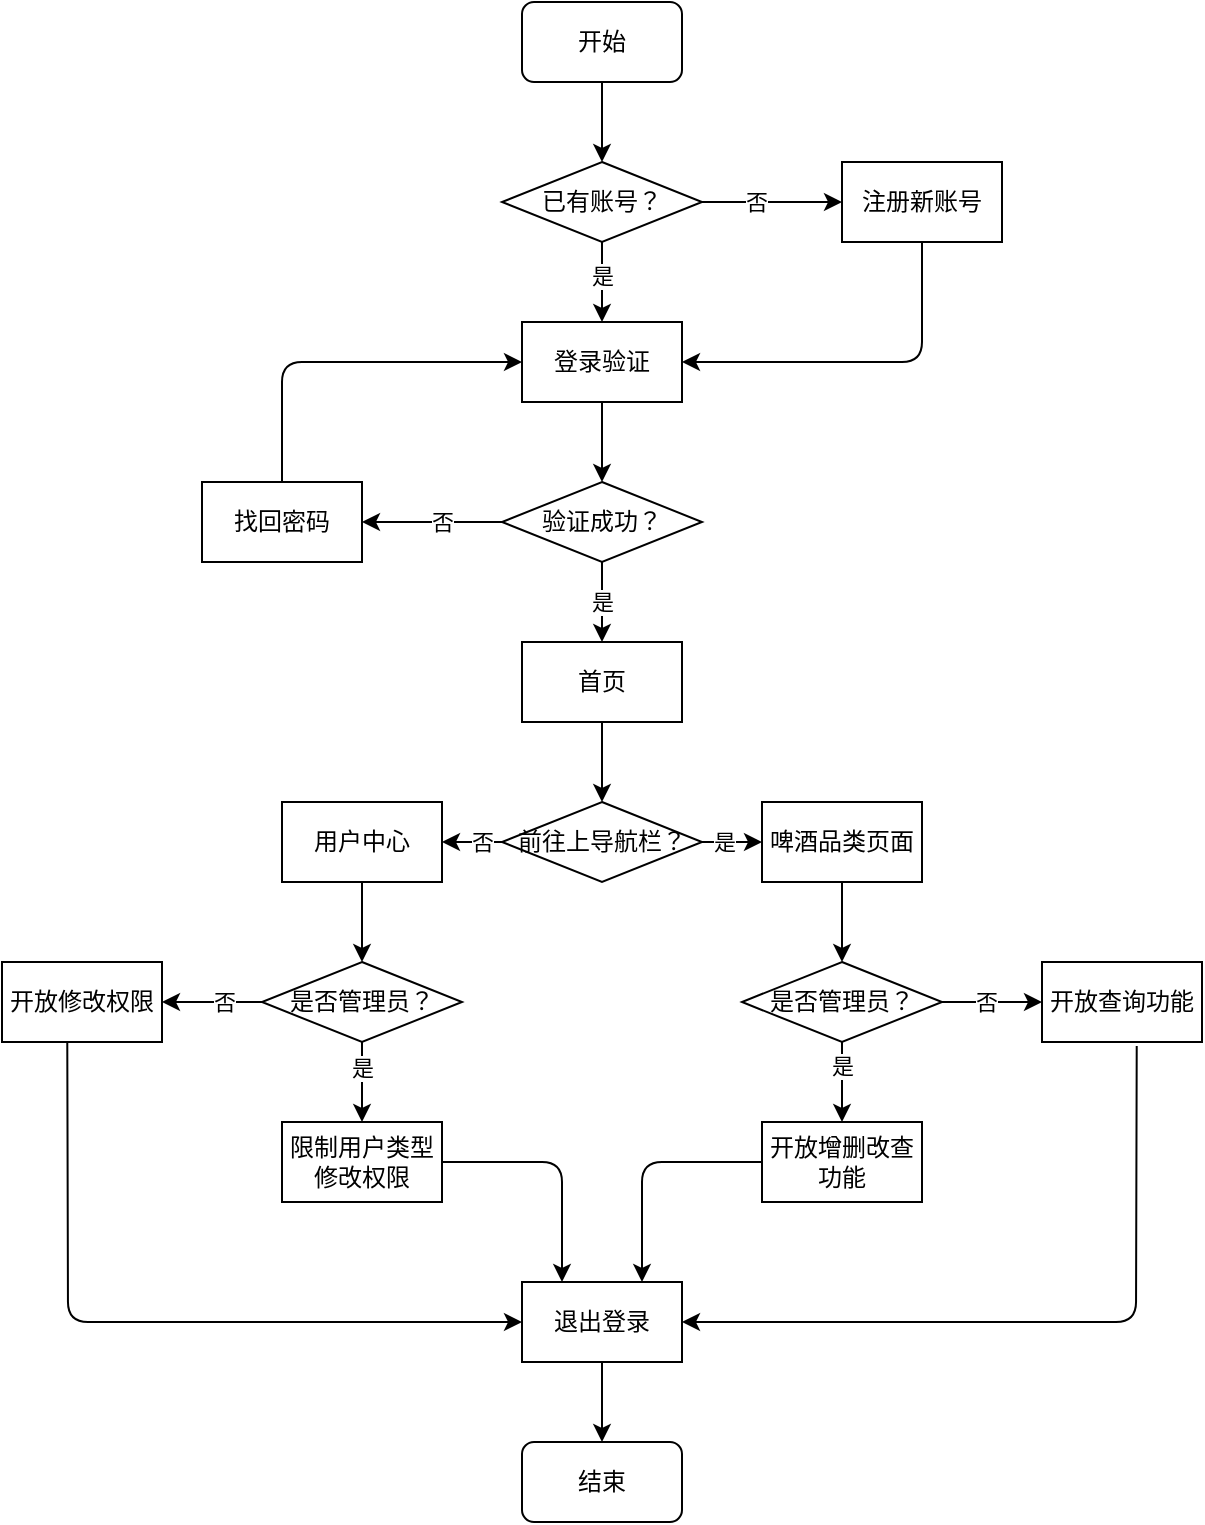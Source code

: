 <mxfile>
    <diagram id="m_1sNeWEwyj05sWqpAfC" name="第 1 页">
        <mxGraphModel dx="746" dy="427" grid="0" gridSize="10" guides="1" tooltips="1" connect="1" arrows="1" fold="1" page="0" pageScale="1" pageWidth="827" pageHeight="1169" math="0" shadow="0">
            <root>
                <mxCell id="0"/>
                <mxCell id="1" parent="0"/>
                <mxCell id="2" value="开始" style="rounded=1;whiteSpace=wrap;html=1;" parent="1" vertex="1">
                    <mxGeometry x="320" y="40" width="80" height="40" as="geometry"/>
                </mxCell>
                <mxCell id="14" value="" style="edgeStyle=none;html=1;" parent="1" source="3" target="13" edge="1">
                    <mxGeometry relative="1" as="geometry"/>
                </mxCell>
                <mxCell id="3" value="登录验证" style="rounded=0;whiteSpace=wrap;html=1;" parent="1" vertex="1">
                    <mxGeometry x="320" y="200" width="80" height="40" as="geometry"/>
                </mxCell>
                <mxCell id="7" value="" style="edgeStyle=none;html=1;" parent="1" source="4" target="5" edge="1">
                    <mxGeometry relative="1" as="geometry"/>
                </mxCell>
                <mxCell id="8" value="否" style="edgeLabel;html=1;align=center;verticalAlign=middle;resizable=0;points=[];" parent="7" vertex="1" connectable="0">
                    <mxGeometry x="-0.383" y="1" relative="1" as="geometry">
                        <mxPoint x="5" y="1" as="offset"/>
                    </mxGeometry>
                </mxCell>
                <mxCell id="9" value="" style="edgeStyle=none;html=1;" parent="1" source="4" target="3" edge="1">
                    <mxGeometry relative="1" as="geometry"/>
                </mxCell>
                <mxCell id="10" value="是" style="edgeLabel;html=1;align=center;verticalAlign=middle;resizable=0;points=[];" parent="9" vertex="1" connectable="0">
                    <mxGeometry x="-0.493" y="-1" relative="1" as="geometry">
                        <mxPoint x="1" y="7" as="offset"/>
                    </mxGeometry>
                </mxCell>
                <mxCell id="4" value="已有账号？" style="rhombus;whiteSpace=wrap;html=1;" parent="1" vertex="1">
                    <mxGeometry x="310" y="120" width="100" height="40" as="geometry"/>
                </mxCell>
                <mxCell id="5" value="注册新账号" style="rounded=0;whiteSpace=wrap;html=1;" parent="1" vertex="1">
                    <mxGeometry x="480" y="120" width="80" height="40" as="geometry"/>
                </mxCell>
                <mxCell id="6" value="" style="endArrow=classic;html=1;exitX=0.5;exitY=1;exitDx=0;exitDy=0;" parent="1" source="2" target="4" edge="1">
                    <mxGeometry width="50" height="50" relative="1" as="geometry">
                        <mxPoint x="360" y="250" as="sourcePoint"/>
                        <mxPoint x="410" y="200" as="targetPoint"/>
                    </mxGeometry>
                </mxCell>
                <mxCell id="11" value="" style="endArrow=classic;html=1;exitX=0.5;exitY=1;exitDx=0;exitDy=0;entryX=1;entryY=0.5;entryDx=0;entryDy=0;" parent="1" source="5" target="3" edge="1">
                    <mxGeometry width="50" height="50" relative="1" as="geometry">
                        <mxPoint x="360" y="150" as="sourcePoint"/>
                        <mxPoint x="410" y="100" as="targetPoint"/>
                        <Array as="points">
                            <mxPoint x="520" y="220"/>
                        </Array>
                    </mxGeometry>
                </mxCell>
                <mxCell id="16" value="" style="edgeStyle=none;html=1;" parent="1" source="13" target="15" edge="1">
                    <mxGeometry relative="1" as="geometry"/>
                </mxCell>
                <mxCell id="17" value="是" style="edgeLabel;html=1;align=center;verticalAlign=middle;resizable=0;points=[];" parent="16" vertex="1" connectable="0">
                    <mxGeometry x="-0.344" y="3" relative="1" as="geometry">
                        <mxPoint x="-3" y="7" as="offset"/>
                    </mxGeometry>
                </mxCell>
                <mxCell id="18" value="" style="edgeStyle=none;html=1;" parent="1" source="13" target="20" edge="1">
                    <mxGeometry relative="1" as="geometry">
                        <mxPoint x="250" y="300" as="targetPoint"/>
                    </mxGeometry>
                </mxCell>
                <mxCell id="19" value="否" style="edgeLabel;html=1;align=center;verticalAlign=middle;resizable=0;points=[];" parent="18" vertex="1" connectable="0">
                    <mxGeometry x="-0.444" y="1" relative="1" as="geometry">
                        <mxPoint x="-11" y="-1" as="offset"/>
                    </mxGeometry>
                </mxCell>
                <mxCell id="13" value="验证成功？" style="rhombus;whiteSpace=wrap;html=1;" parent="1" vertex="1">
                    <mxGeometry x="310" y="280" width="100" height="40" as="geometry"/>
                </mxCell>
                <mxCell id="24" value="" style="edgeStyle=none;html=1;" parent="1" source="15" edge="1">
                    <mxGeometry relative="1" as="geometry">
                        <mxPoint x="360" y="440" as="targetPoint"/>
                    </mxGeometry>
                </mxCell>
                <mxCell id="15" value="首页" style="rounded=0;whiteSpace=wrap;html=1;" parent="1" vertex="1">
                    <mxGeometry x="320" y="360" width="80" height="40" as="geometry"/>
                </mxCell>
                <mxCell id="22" value="" style="edgeStyle=none;html=1;" parent="1" source="20" target="3" edge="1">
                    <mxGeometry relative="1" as="geometry">
                        <Array as="points">
                            <mxPoint x="200" y="220"/>
                        </Array>
                    </mxGeometry>
                </mxCell>
                <mxCell id="20" value="找回密码" style="rounded=0;whiteSpace=wrap;html=1;" parent="1" vertex="1">
                    <mxGeometry x="160" y="280" width="80" height="40" as="geometry"/>
                </mxCell>
                <mxCell id="28" value="" style="edgeStyle=none;html=1;" edge="1" parent="1" source="25" target="27">
                    <mxGeometry relative="1" as="geometry"/>
                </mxCell>
                <mxCell id="25" value="啤酒品类页面" style="rounded=0;whiteSpace=wrap;html=1;" vertex="1" parent="1">
                    <mxGeometry x="440" y="440" width="80" height="40" as="geometry"/>
                </mxCell>
                <mxCell id="30" value="" style="edgeStyle=none;html=1;" edge="1" parent="1" source="27" target="29">
                    <mxGeometry relative="1" as="geometry"/>
                </mxCell>
                <mxCell id="31" value="否" style="edgeLabel;html=1;align=center;verticalAlign=middle;resizable=0;points=[];" vertex="1" connectable="0" parent="30">
                    <mxGeometry x="-0.6" y="-1" relative="1" as="geometry">
                        <mxPoint x="12" y="-1" as="offset"/>
                    </mxGeometry>
                </mxCell>
                <mxCell id="41" value="" style="edgeStyle=none;html=1;" edge="1" parent="1" source="27" target="40">
                    <mxGeometry relative="1" as="geometry"/>
                </mxCell>
                <mxCell id="42" value="是" style="edgeLabel;html=1;align=center;verticalAlign=middle;resizable=0;points=[];" vertex="1" connectable="0" parent="41">
                    <mxGeometry x="0.378" relative="1" as="geometry">
                        <mxPoint y="-16" as="offset"/>
                    </mxGeometry>
                </mxCell>
                <mxCell id="27" value="是否管理员？" style="rhombus;whiteSpace=wrap;html=1;" vertex="1" parent="1">
                    <mxGeometry x="430" y="520" width="100" height="40" as="geometry"/>
                </mxCell>
                <mxCell id="29" value="开放查询功能" style="rounded=0;whiteSpace=wrap;html=1;" vertex="1" parent="1">
                    <mxGeometry x="580" y="520" width="80" height="40" as="geometry"/>
                </mxCell>
                <mxCell id="35" value="" style="edgeStyle=none;html=1;" edge="1" parent="1" source="32" target="25">
                    <mxGeometry relative="1" as="geometry"/>
                </mxCell>
                <mxCell id="36" value="是" style="edgeLabel;html=1;align=center;verticalAlign=middle;resizable=0;points=[];" vertex="1" connectable="0" parent="35">
                    <mxGeometry x="-0.276" relative="1" as="geometry">
                        <mxPoint as="offset"/>
                    </mxGeometry>
                </mxCell>
                <mxCell id="38" value="" style="edgeStyle=none;html=1;" edge="1" parent="1" source="32" target="37">
                    <mxGeometry relative="1" as="geometry"/>
                </mxCell>
                <mxCell id="39" value="否" style="edgeLabel;html=1;align=center;verticalAlign=middle;resizable=0;points=[];" vertex="1" connectable="0" parent="38">
                    <mxGeometry x="0.486" y="-2" relative="1" as="geometry">
                        <mxPoint x="12" y="2" as="offset"/>
                    </mxGeometry>
                </mxCell>
                <mxCell id="32" value="前往上导航栏？" style="rhombus;whiteSpace=wrap;html=1;" vertex="1" parent="1">
                    <mxGeometry x="310" y="440" width="100" height="40" as="geometry"/>
                </mxCell>
                <mxCell id="44" value="" style="edgeStyle=none;html=1;" edge="1" parent="1" source="37" target="43">
                    <mxGeometry relative="1" as="geometry"/>
                </mxCell>
                <mxCell id="37" value="用户中心" style="rounded=0;whiteSpace=wrap;html=1;" vertex="1" parent="1">
                    <mxGeometry x="200" y="440" width="80" height="40" as="geometry"/>
                </mxCell>
                <mxCell id="40" value="开放增删改查功能" style="rounded=0;whiteSpace=wrap;html=1;" vertex="1" parent="1">
                    <mxGeometry x="440" y="600" width="80" height="40" as="geometry"/>
                </mxCell>
                <mxCell id="46" value="" style="edgeStyle=none;html=1;" edge="1" parent="1" source="43" target="45">
                    <mxGeometry relative="1" as="geometry"/>
                </mxCell>
                <mxCell id="47" value="否" style="edgeLabel;html=1;align=center;verticalAlign=middle;resizable=0;points=[];" vertex="1" connectable="0" parent="46">
                    <mxGeometry x="-0.371" relative="1" as="geometry">
                        <mxPoint x="-4" as="offset"/>
                    </mxGeometry>
                </mxCell>
                <mxCell id="49" value="" style="edgeStyle=none;html=1;" edge="1" parent="1" source="43" target="48">
                    <mxGeometry relative="1" as="geometry"/>
                </mxCell>
                <mxCell id="51" value="是" style="edgeLabel;html=1;align=center;verticalAlign=middle;resizable=0;points=[];" vertex="1" connectable="0" parent="49">
                    <mxGeometry x="0.387" y="1" relative="1" as="geometry">
                        <mxPoint x="-1" y="-15" as="offset"/>
                    </mxGeometry>
                </mxCell>
                <mxCell id="43" value="是否管理员？" style="rhombus;whiteSpace=wrap;html=1;" vertex="1" parent="1">
                    <mxGeometry x="190" y="520" width="100" height="40" as="geometry"/>
                </mxCell>
                <mxCell id="45" value="开放修改权限" style="rounded=0;whiteSpace=wrap;html=1;" vertex="1" parent="1">
                    <mxGeometry x="60" y="520" width="80" height="40" as="geometry"/>
                </mxCell>
                <mxCell id="48" value="限制用户类型修改权限" style="rounded=0;whiteSpace=wrap;html=1;" vertex="1" parent="1">
                    <mxGeometry x="200" y="600" width="80" height="40" as="geometry"/>
                </mxCell>
                <mxCell id="58" value="" style="edgeStyle=none;html=1;" edge="1" parent="1" source="52" target="57">
                    <mxGeometry relative="1" as="geometry"/>
                </mxCell>
                <mxCell id="52" value="退出登录" style="rounded=0;whiteSpace=wrap;html=1;" vertex="1" parent="1">
                    <mxGeometry x="320" y="680" width="80" height="40" as="geometry"/>
                </mxCell>
                <mxCell id="53" value="" style="endArrow=classic;html=1;exitX=0;exitY=0.5;exitDx=0;exitDy=0;entryX=0.75;entryY=0;entryDx=0;entryDy=0;" edge="1" parent="1" source="40" target="52">
                    <mxGeometry width="50" height="50" relative="1" as="geometry">
                        <mxPoint x="320" y="660" as="sourcePoint"/>
                        <mxPoint x="370" y="610" as="targetPoint"/>
                        <Array as="points">
                            <mxPoint x="380" y="620"/>
                        </Array>
                    </mxGeometry>
                </mxCell>
                <mxCell id="54" value="" style="endArrow=classic;html=1;exitX=1;exitY=0.5;exitDx=0;exitDy=0;entryX=0.25;entryY=0;entryDx=0;entryDy=0;" edge="1" parent="1" source="48" target="52">
                    <mxGeometry width="50" height="50" relative="1" as="geometry">
                        <mxPoint x="320" y="660" as="sourcePoint"/>
                        <mxPoint x="370" y="610" as="targetPoint"/>
                        <Array as="points">
                            <mxPoint x="340" y="620"/>
                        </Array>
                    </mxGeometry>
                </mxCell>
                <mxCell id="55" value="" style="endArrow=classic;html=1;exitX=0.592;exitY=1.05;exitDx=0;exitDy=0;exitPerimeter=0;entryX=1;entryY=0.5;entryDx=0;entryDy=0;" edge="1" parent="1" source="29" target="52">
                    <mxGeometry width="50" height="50" relative="1" as="geometry">
                        <mxPoint x="320" y="660" as="sourcePoint"/>
                        <mxPoint x="370" y="610" as="targetPoint"/>
                        <Array as="points">
                            <mxPoint x="627" y="700"/>
                        </Array>
                    </mxGeometry>
                </mxCell>
                <mxCell id="56" value="" style="endArrow=classic;html=1;exitX=0.408;exitY=1;exitDx=0;exitDy=0;exitPerimeter=0;entryX=0;entryY=0.5;entryDx=0;entryDy=0;" edge="1" parent="1" source="45" target="52">
                    <mxGeometry width="50" height="50" relative="1" as="geometry">
                        <mxPoint x="320" y="660" as="sourcePoint"/>
                        <mxPoint x="370" y="610" as="targetPoint"/>
                        <Array as="points">
                            <mxPoint x="93" y="700"/>
                        </Array>
                    </mxGeometry>
                </mxCell>
                <mxCell id="57" value="结束" style="rounded=1;whiteSpace=wrap;html=1;" vertex="1" parent="1">
                    <mxGeometry x="320" y="760" width="80" height="40" as="geometry"/>
                </mxCell>
            </root>
        </mxGraphModel>
    </diagram>
</mxfile>
